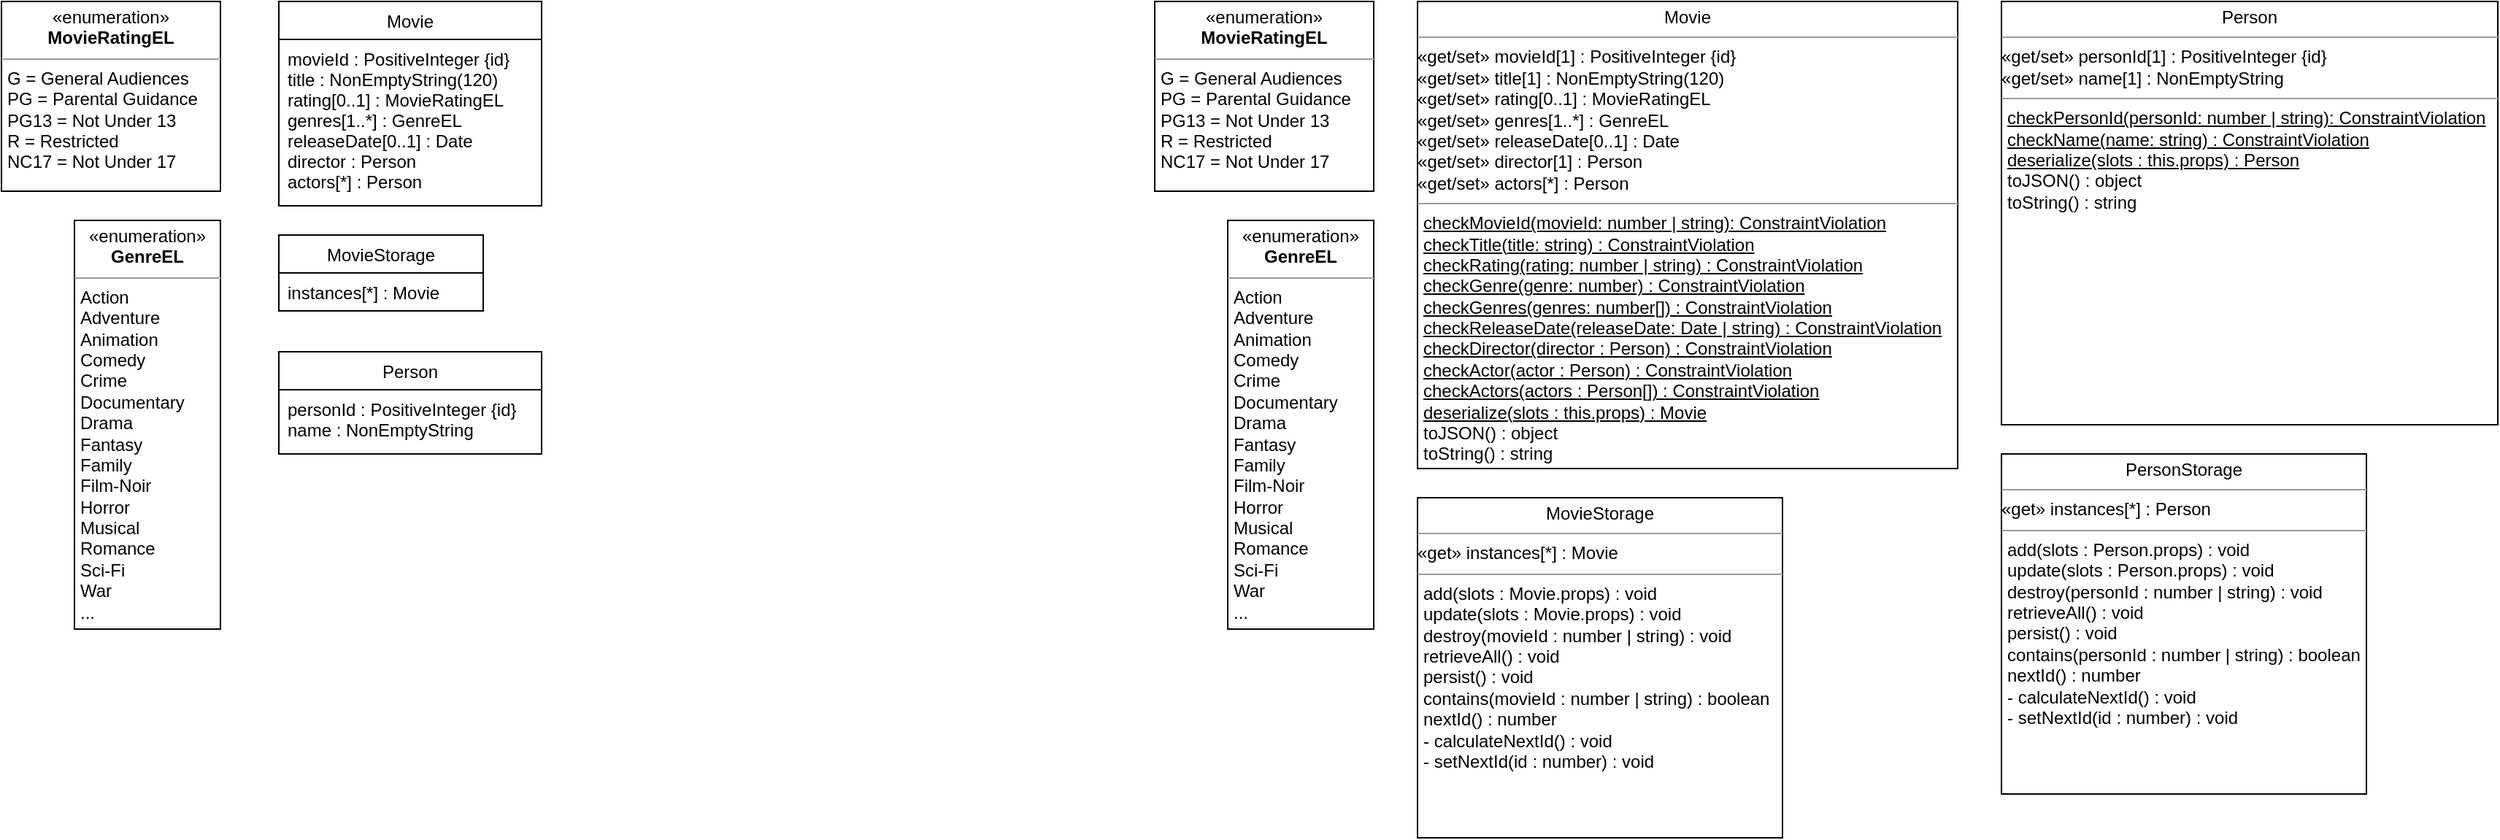 <mxfile version="13.7.3" type="device"><diagram id="49S-HhdHul6dx-YS-fl2" name="Seite-1"><mxGraphModel dx="2185" dy="918" grid="1" gridSize="10" guides="1" tooltips="1" connect="1" arrows="1" fold="1" page="1" pageScale="1" pageWidth="1169" pageHeight="827" math="0" shadow="0"><root><mxCell id="0"/><mxCell id="1" parent="0"/><mxCell id="epfkwpLP6OP_YV8137i4-9" value="&lt;p style=&quot;margin: 0px ; margin-top: 4px ; text-align: center&quot;&gt;«enumeration»&lt;br&gt;&lt;b&gt;MovieRatingEL&lt;/b&gt;&lt;/p&gt;&lt;hr size=&quot;1&quot;&gt;&lt;p style=&quot;margin: 0px ; margin-left: 4px&quot;&gt;G = General Audiences&lt;/p&gt;&lt;p style=&quot;margin: 0px ; margin-left: 4px&quot;&gt;PG = Parental Guidance&lt;/p&gt;&lt;p style=&quot;margin: 0px ; margin-left: 4px&quot;&gt;PG13 = Not Under 13&lt;/p&gt;&lt;p style=&quot;margin: 0px ; margin-left: 4px&quot;&gt;R = Restricted&lt;/p&gt;&lt;p style=&quot;margin: 0px ; margin-left: 4px&quot;&gt;NC17 = Not Under 17&lt;/p&gt;" style="verticalAlign=top;align=left;overflow=fill;fontSize=12;fontFamily=Helvetica;html=1;" vertex="1" parent="1"><mxGeometry x="-70" y="160" width="150" height="130" as="geometry"/></mxCell><mxCell id="epfkwpLP6OP_YV8137i4-10" value="&lt;p style=&quot;margin: 0px ; margin-top: 4px ; text-align: center&quot;&gt;«enumeration»&lt;br&gt;&lt;b&gt;GenreEL&lt;/b&gt;&lt;/p&gt;&lt;hr size=&quot;1&quot;&gt;&lt;p style=&quot;margin: 0px ; margin-left: 4px&quot;&gt;Action&lt;/p&gt;&lt;p style=&quot;margin: 0px ; margin-left: 4px&quot;&gt;Adventure&lt;/p&gt;&lt;p style=&quot;margin: 0px ; margin-left: 4px&quot;&gt;Animation&lt;/p&gt;&lt;p style=&quot;margin: 0px ; margin-left: 4px&quot;&gt;Comedy&lt;/p&gt;&lt;p style=&quot;margin: 0px ; margin-left: 4px&quot;&gt;Crime&lt;/p&gt;&lt;p style=&quot;margin: 0px ; margin-left: 4px&quot;&gt;Documentary&lt;/p&gt;&lt;p style=&quot;margin: 0px ; margin-left: 4px&quot;&gt;Drama&lt;/p&gt;&lt;p style=&quot;margin: 0px ; margin-left: 4px&quot;&gt;Fantasy&lt;/p&gt;&lt;p style=&quot;margin: 0px ; margin-left: 4px&quot;&gt;Family&lt;/p&gt;&lt;p style=&quot;margin: 0px ; margin-left: 4px&quot;&gt;Film-Noir&lt;/p&gt;&lt;p style=&quot;margin: 0px ; margin-left: 4px&quot;&gt;Horror&lt;/p&gt;&lt;p style=&quot;margin: 0px ; margin-left: 4px&quot;&gt;Musical&lt;/p&gt;&lt;p style=&quot;margin: 0px ; margin-left: 4px&quot;&gt;Romance&lt;/p&gt;&lt;p style=&quot;margin: 0px ; margin-left: 4px&quot;&gt;Sci-Fi&lt;/p&gt;&lt;p style=&quot;margin: 0px ; margin-left: 4px&quot;&gt;War&lt;/p&gt;&lt;p style=&quot;margin: 0px ; margin-left: 4px&quot;&gt;...&lt;/p&gt;" style="verticalAlign=top;align=left;overflow=fill;fontSize=12;fontFamily=Helvetica;html=1;" vertex="1" parent="1"><mxGeometry x="-20" y="310" width="100" height="280" as="geometry"/></mxCell><mxCell id="epfkwpLP6OP_YV8137i4-1" value="Movie" style="swimlane;fontStyle=0;childLayout=stackLayout;horizontal=1;startSize=26;fillColor=none;horizontalStack=0;resizeParent=1;resizeParentMax=0;resizeLast=0;collapsible=1;marginBottom=0;" vertex="1" parent="1"><mxGeometry x="120" y="160" width="180" height="140" as="geometry"><mxRectangle x="110" y="180" width="60" height="26" as="alternateBounds"/></mxGeometry></mxCell><mxCell id="epfkwpLP6OP_YV8137i4-2" value="movieId : PositiveInteger {id}&#10;title : NonEmptyString(120)&#10;rating[0..1] : MovieRatingEL&#10;genres[1..*] : GenreEL&#10;releaseDate[0..1] : Date&#10;director : Person&#10;actors[*] : Person" style="text;strokeColor=none;fillColor=none;align=left;verticalAlign=top;spacingLeft=4;spacingRight=4;overflow=hidden;rotatable=0;points=[[0,0.5],[1,0.5]];portConstraint=eastwest;" vertex="1" parent="epfkwpLP6OP_YV8137i4-1"><mxGeometry y="26" width="180" height="114" as="geometry"/></mxCell><mxCell id="epfkwpLP6OP_YV8137i4-11" value="MovieStorage" style="swimlane;fontStyle=0;childLayout=stackLayout;horizontal=1;startSize=26;fillColor=none;horizontalStack=0;resizeParent=1;resizeParentMax=0;resizeLast=0;collapsible=1;marginBottom=0;" vertex="1" parent="1"><mxGeometry x="120" y="320" width="140" height="52" as="geometry"/></mxCell><mxCell id="epfkwpLP6OP_YV8137i4-12" value="instances[*] : Movie" style="text;strokeColor=none;fillColor=none;align=left;verticalAlign=top;spacingLeft=4;spacingRight=4;overflow=hidden;rotatable=0;points=[[0,0.5],[1,0.5]];portConstraint=eastwest;" vertex="1" parent="epfkwpLP6OP_YV8137i4-11"><mxGeometry y="26" width="140" height="26" as="geometry"/></mxCell><mxCell id="epfkwpLP6OP_YV8137i4-5" value="Person" style="swimlane;fontStyle=0;childLayout=stackLayout;horizontal=1;startSize=26;fillColor=none;horizontalStack=0;resizeParent=1;resizeParentMax=0;resizeLast=0;collapsible=1;marginBottom=0;" vertex="1" parent="1"><mxGeometry x="120" y="400" width="180" height="70" as="geometry"/></mxCell><mxCell id="epfkwpLP6OP_YV8137i4-6" value="personId : PositiveInteger {id}&#10;name : NonEmptyString" style="text;strokeColor=none;fillColor=none;align=left;verticalAlign=top;spacingLeft=4;spacingRight=4;overflow=hidden;rotatable=0;points=[[0,0.5],[1,0.5]];portConstraint=eastwest;" vertex="1" parent="epfkwpLP6OP_YV8137i4-5"><mxGeometry y="26" width="180" height="44" as="geometry"/></mxCell><mxCell id="epfkwpLP6OP_YV8137i4-15" value="&lt;p style=&quot;margin: 0px ; margin-top: 4px ; text-align: center&quot;&gt;Movie&lt;/p&gt;&lt;hr size=&quot;1&quot;&gt;&lt;p style=&quot;margin: 0px ; margin-left: 4px&quot;&gt;&lt;/p&gt;&lt;span style=&quot;text-align: center&quot;&gt;«get/set» m&lt;/span&gt;&lt;span&gt;ovieId[1] : PositiveInteger {id}&lt;br&gt;&lt;/span&gt;&lt;span style=&quot;text-align: center&quot;&gt;«&lt;/span&gt;&lt;span style=&quot;text-align: center&quot;&gt;get/set»&amp;nbsp;&lt;/span&gt;&lt;span&gt;title[1] : NonEmptyString(120)&lt;/span&gt;&lt;span style=&quot;text-align: center&quot;&gt;&lt;br&gt;&lt;/span&gt;&lt;span style=&quot;text-align: center&quot;&gt;«&lt;/span&gt;&lt;span style=&quot;text-align: center&quot;&gt;get/set»&amp;nbsp;&lt;/span&gt;&lt;span&gt;rating[0..1] : MovieRatingEL&lt;/span&gt;&lt;span style=&quot;text-align: center&quot;&gt;&lt;br&gt;&lt;/span&gt;&lt;span style=&quot;text-align: center&quot;&gt;«&lt;/span&gt;&lt;span style=&quot;text-align: center&quot;&gt;get/set»&amp;nbsp;&lt;/span&gt;&lt;span&gt;genres[1..*] : GenreEL&lt;/span&gt;&lt;span style=&quot;text-align: center&quot;&gt;&lt;br&gt;&lt;/span&gt;&lt;span style=&quot;text-align: center&quot;&gt;«&lt;/span&gt;&lt;span style=&quot;text-align: center&quot;&gt;get/set»&amp;nbsp;&lt;/span&gt;&lt;span&gt;releaseDate[0..1] : Date&lt;/span&gt;&lt;span style=&quot;text-align: center&quot;&gt;&lt;br&gt;&lt;/span&gt;&lt;span style=&quot;text-align: center&quot;&gt;«&lt;/span&gt;&lt;span style=&quot;text-align: center&quot;&gt;get/set»&amp;nbsp;&lt;/span&gt;&lt;span&gt;director[1] : Person&lt;/span&gt;&lt;span style=&quot;text-align: center&quot;&gt;&lt;br&gt;&lt;/span&gt;&lt;span style=&quot;text-align: center&quot;&gt;«&lt;/span&gt;&lt;span style=&quot;text-align: center&quot;&gt;get/set»&amp;nbsp;&lt;/span&gt;&lt;span&gt;actors[*] : Person&lt;/span&gt;&lt;span style=&quot;text-align: center&quot;&gt;&lt;br&gt;&lt;/span&gt;&lt;hr size=&quot;1&quot;&gt;&lt;p style=&quot;margin: 0px ; margin-left: 4px&quot;&gt;&lt;u&gt;checkMovieId(movieId: number | string): ConstraintViolation&lt;/u&gt;&lt;/p&gt;&lt;p style=&quot;margin: 0px ; margin-left: 4px&quot;&gt;&lt;u&gt;checkTitle(title: string) : ConstraintViolation&lt;/u&gt;&lt;/p&gt;&lt;p style=&quot;margin: 0px ; margin-left: 4px&quot;&gt;&lt;u&gt;checkRating(rating: number | string) : ConstraintViolation&lt;/u&gt;&lt;/p&gt;&lt;p style=&quot;margin: 0px ; margin-left: 4px&quot;&gt;&lt;u&gt;checkGenre(genre: number) : ConstraintViolation&lt;/u&gt;&lt;/p&gt;&lt;p style=&quot;margin: 0px ; margin-left: 4px&quot;&gt;&lt;u&gt;checkGenres(genres: number[]) : ConstraintViolation&lt;/u&gt;&lt;/p&gt;&lt;p style=&quot;margin: 0px ; margin-left: 4px&quot;&gt;&lt;u&gt;checkReleaseDate(releaseDate: Date | string) : ConstraintViolation&lt;/u&gt;&lt;/p&gt;&lt;p style=&quot;margin: 0px ; margin-left: 4px&quot;&gt;&lt;u&gt;checkDirector(director : Person) : ConstraintViolation&lt;/u&gt;&lt;/p&gt;&lt;p style=&quot;margin: 0px ; margin-left: 4px&quot;&gt;&lt;u&gt;checkActor(actor : Person) : ConstraintViolation&lt;/u&gt;&lt;/p&gt;&lt;p style=&quot;margin: 0px ; margin-left: 4px&quot;&gt;&lt;u&gt;checkActors(actors : Person[]) : ConstraintViolation&lt;/u&gt;&lt;/p&gt;&lt;p style=&quot;margin: 0px ; margin-left: 4px&quot;&gt;&lt;u&gt;deserialize(slots : this.props) : Movie&lt;/u&gt;&lt;/p&gt;&lt;p style=&quot;margin: 0px ; margin-left: 4px&quot;&gt;toJSON() : object&lt;/p&gt;&lt;p style=&quot;margin: 0px ; margin-left: 4px&quot;&gt;toString() : string&lt;/p&gt;" style="verticalAlign=top;align=left;overflow=fill;fontSize=12;fontFamily=Helvetica;html=1;" vertex="1" parent="1"><mxGeometry x="900" y="160" width="370" height="320" as="geometry"/></mxCell><mxCell id="epfkwpLP6OP_YV8137i4-16" value="&lt;p style=&quot;margin: 0px ; margin-top: 4px ; text-align: center&quot;&gt;MovieStorage&lt;/p&gt;&lt;hr size=&quot;1&quot;&gt;&lt;p style=&quot;margin: 0px ; margin-left: 4px&quot;&gt;&lt;/p&gt;&lt;span style=&quot;text-align: center&quot;&gt;«get» instances[*] : Movie&lt;/span&gt;&lt;span style=&quot;text-align: center&quot;&gt;&lt;br&gt;&lt;/span&gt;&lt;hr size=&quot;1&quot;&gt;&lt;p style=&quot;margin: 0px ; margin-left: 4px&quot;&gt;add(slots : Movie.props) : void&lt;/p&gt;&lt;p style=&quot;margin: 0px ; margin-left: 4px&quot;&gt;update(slots : Movie.props) : void&lt;/p&gt;&lt;p style=&quot;margin: 0px ; margin-left: 4px&quot;&gt;destroy(movieId : number | string) : void&lt;/p&gt;&lt;p style=&quot;margin: 0px ; margin-left: 4px&quot;&gt;retrieveAll() : void&lt;/p&gt;&lt;p style=&quot;margin: 0px ; margin-left: 4px&quot;&gt;persist() : void&lt;/p&gt;&lt;p style=&quot;margin: 0px ; margin-left: 4px&quot;&gt;contains(movieId : number | string) : boolean&lt;/p&gt;&lt;p style=&quot;margin: 0px ; margin-left: 4px&quot;&gt;nextId() : number&lt;/p&gt;&lt;p style=&quot;margin: 0px ; margin-left: 4px&quot;&gt;- calculateNextId() : void&lt;/p&gt;&lt;p style=&quot;margin: 0px ; margin-left: 4px&quot;&gt;- setNextId(id : number) : void&lt;/p&gt;" style="verticalAlign=top;align=left;overflow=fill;fontSize=12;fontFamily=Helvetica;html=1;" vertex="1" parent="1"><mxGeometry x="900" y="500" width="250" height="233" as="geometry"/></mxCell><mxCell id="epfkwpLP6OP_YV8137i4-17" value="&lt;p style=&quot;margin: 0px ; margin-top: 4px ; text-align: center&quot;&gt;Person&lt;/p&gt;&lt;hr size=&quot;1&quot;&gt;&lt;p style=&quot;margin: 0px ; margin-left: 4px&quot;&gt;&lt;/p&gt;&lt;span style=&quot;text-align: center&quot;&gt;«get/set» person&lt;/span&gt;&lt;span&gt;Id[1] : PositiveInteger {id}&lt;br&gt;&lt;/span&gt;&lt;span style=&quot;text-align: center&quot;&gt;«&lt;/span&gt;&lt;span style=&quot;text-align: center&quot;&gt;get/set»&amp;nbsp;&lt;/span&gt;&lt;span&gt;name[1] : NonEmptyString&lt;/span&gt;&lt;span style=&quot;text-align: center&quot;&gt;&lt;br&gt;&lt;/span&gt;&lt;hr size=&quot;1&quot;&gt;&lt;p style=&quot;margin: 0px ; margin-left: 4px&quot;&gt;&lt;u&gt;checkPersonId(personId: number | string): ConstraintViolation&lt;/u&gt;&lt;/p&gt;&lt;p style=&quot;margin: 0px ; margin-left: 4px&quot;&gt;&lt;u&gt;checkName(name: string) : ConstraintViolation&lt;/u&gt;&lt;/p&gt;&lt;p style=&quot;margin: 0px ; margin-left: 4px&quot;&gt;&lt;u&gt;deserialize(slots : this.props) : Person&lt;/u&gt;&lt;/p&gt;&lt;p style=&quot;margin: 0px ; margin-left: 4px&quot;&gt;toJSON() : object&lt;/p&gt;&lt;p style=&quot;margin: 0px ; margin-left: 4px&quot;&gt;toString() : string&lt;/p&gt;" style="verticalAlign=top;align=left;overflow=fill;fontSize=12;fontFamily=Helvetica;html=1;" vertex="1" parent="1"><mxGeometry x="1300" y="160" width="340" height="290" as="geometry"/></mxCell><mxCell id="epfkwpLP6OP_YV8137i4-18" value="&lt;p style=&quot;margin: 0px ; margin-top: 4px ; text-align: center&quot;&gt;PersonStorage&lt;/p&gt;&lt;hr size=&quot;1&quot;&gt;&lt;p style=&quot;margin: 0px ; margin-left: 4px&quot;&gt;&lt;/p&gt;&lt;span style=&quot;text-align: center&quot;&gt;«get» instances[*] : Person&lt;/span&gt;&lt;span style=&quot;text-align: center&quot;&gt;&lt;br&gt;&lt;/span&gt;&lt;hr size=&quot;1&quot;&gt;&lt;p style=&quot;margin: 0px ; margin-left: 4px&quot;&gt;add(slots : Person.props) : void&lt;/p&gt;&lt;p style=&quot;margin: 0px ; margin-left: 4px&quot;&gt;update(slots : Person.props) : void&lt;/p&gt;&lt;p style=&quot;margin: 0px ; margin-left: 4px&quot;&gt;destroy(personId : number | string) : void&lt;/p&gt;&lt;p style=&quot;margin: 0px ; margin-left: 4px&quot;&gt;retrieveAll() : void&lt;/p&gt;&lt;p style=&quot;margin: 0px ; margin-left: 4px&quot;&gt;persist() : void&lt;/p&gt;&lt;p style=&quot;margin: 0px ; margin-left: 4px&quot;&gt;contains(personId : number | string) : boolean&lt;/p&gt;&lt;p style=&quot;margin: 0px ; margin-left: 4px&quot;&gt;nextId() : number&lt;/p&gt;&lt;p style=&quot;margin: 0px ; margin-left: 4px&quot;&gt;- calculateNextId() : void&lt;/p&gt;&lt;p style=&quot;margin: 0px ; margin-left: 4px&quot;&gt;- setNextId(id : number) : void&lt;/p&gt;" style="verticalAlign=top;align=left;overflow=fill;fontSize=12;fontFamily=Helvetica;html=1;" vertex="1" parent="1"><mxGeometry x="1300" y="470" width="250" height="233" as="geometry"/></mxCell><mxCell id="epfkwpLP6OP_YV8137i4-19" value="&lt;p style=&quot;margin: 0px ; margin-top: 4px ; text-align: center&quot;&gt;«enumeration»&lt;br&gt;&lt;b&gt;MovieRatingEL&lt;/b&gt;&lt;/p&gt;&lt;hr size=&quot;1&quot;&gt;&lt;p style=&quot;margin: 0px ; margin-left: 4px&quot;&gt;G = General Audiences&lt;/p&gt;&lt;p style=&quot;margin: 0px ; margin-left: 4px&quot;&gt;PG = Parental Guidance&lt;/p&gt;&lt;p style=&quot;margin: 0px ; margin-left: 4px&quot;&gt;PG13 = Not Under 13&lt;/p&gt;&lt;p style=&quot;margin: 0px ; margin-left: 4px&quot;&gt;R = Restricted&lt;/p&gt;&lt;p style=&quot;margin: 0px ; margin-left: 4px&quot;&gt;NC17 = Not Under 17&lt;/p&gt;" style="verticalAlign=top;align=left;overflow=fill;fontSize=12;fontFamily=Helvetica;html=1;" vertex="1" parent="1"><mxGeometry x="720" y="160" width="150" height="130" as="geometry"/></mxCell><mxCell id="epfkwpLP6OP_YV8137i4-20" value="&lt;p style=&quot;margin: 0px ; margin-top: 4px ; text-align: center&quot;&gt;«enumeration»&lt;br&gt;&lt;b&gt;GenreEL&lt;/b&gt;&lt;/p&gt;&lt;hr size=&quot;1&quot;&gt;&lt;p style=&quot;margin: 0px ; margin-left: 4px&quot;&gt;Action&lt;/p&gt;&lt;p style=&quot;margin: 0px ; margin-left: 4px&quot;&gt;Adventure&lt;/p&gt;&lt;p style=&quot;margin: 0px ; margin-left: 4px&quot;&gt;Animation&lt;/p&gt;&lt;p style=&quot;margin: 0px ; margin-left: 4px&quot;&gt;Comedy&lt;/p&gt;&lt;p style=&quot;margin: 0px ; margin-left: 4px&quot;&gt;Crime&lt;/p&gt;&lt;p style=&quot;margin: 0px ; margin-left: 4px&quot;&gt;Documentary&lt;/p&gt;&lt;p style=&quot;margin: 0px ; margin-left: 4px&quot;&gt;Drama&lt;/p&gt;&lt;p style=&quot;margin: 0px ; margin-left: 4px&quot;&gt;Fantasy&lt;/p&gt;&lt;p style=&quot;margin: 0px ; margin-left: 4px&quot;&gt;Family&lt;/p&gt;&lt;p style=&quot;margin: 0px ; margin-left: 4px&quot;&gt;Film-Noir&lt;/p&gt;&lt;p style=&quot;margin: 0px ; margin-left: 4px&quot;&gt;Horror&lt;/p&gt;&lt;p style=&quot;margin: 0px ; margin-left: 4px&quot;&gt;Musical&lt;/p&gt;&lt;p style=&quot;margin: 0px ; margin-left: 4px&quot;&gt;Romance&lt;/p&gt;&lt;p style=&quot;margin: 0px ; margin-left: 4px&quot;&gt;Sci-Fi&lt;/p&gt;&lt;p style=&quot;margin: 0px ; margin-left: 4px&quot;&gt;War&lt;/p&gt;&lt;p style=&quot;margin: 0px ; margin-left: 4px&quot;&gt;...&lt;/p&gt;" style="verticalAlign=top;align=left;overflow=fill;fontSize=12;fontFamily=Helvetica;html=1;" vertex="1" parent="1"><mxGeometry x="770" y="310" width="100" height="280" as="geometry"/></mxCell></root></mxGraphModel></diagram></mxfile>
